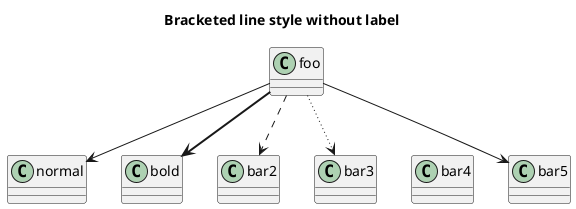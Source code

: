 @startuml
title Bracketed line style without label
foo --> normal
foo -[bold]-> bold
foo -[dashed]-> bar2
foo -[dotted]-> bar3
foo -[hidden]-> bar4
foo -[plain]-> bar5
@enduml

@startuml
title Bracketed line style with label
foo --> bar          : ∅
foo -[bold]-> bar1   : [bold]
foo -[dashed]-> bar2 : [dashed]
foo -[dotted]-> bar3 : [dotted]
foo -[hidden]-> bar4 : [hidden]
foo -[plain]-> bar5  : [plain]
@enduml

@startuml
title Bracketed line color
class foo

foo --> bar
foo -[#red]-> bar1     : [#red]
foo -[#green]-> bar2   : [#green]
foo -[#blue]-> bar3    : [#blue]
foo -[#DDDDDD]-> bar4  : [#DDDDDD]
@enduml

@startuml
title Bracketed line thickness
class foo

foo --> bar                 : ∅
foo -[thickness=1]-> bar1   : [1]
foo -[thickness=2]-> bar2   : [2]
foo -[thickness=4]-> bar3   : [4]
foo -[thickness=8]-> bar4   : [8]
foo -[thickness=16]-> bar5  : [16]
@enduml

@startuml
' style mix separated by ,
title Bracketed line style mix
class foo

foo --> bar                             : ∅
foo -[#red,thickness=1]-> bar1          : [#red,1]
foo -[#red,dashed,thickness=2]-> bar2   : [#red,dashed,2]
foo -[#green,dashed,thickness=4]-> bar3 : [#green,dashed,4]
foo -[#blue,dotted,thickness=8]-> bar4  : [blue,dotted,8]
foo -[#blue,plain,thickness=16]-> bar5  : [blue,plain,16]
@enduml




